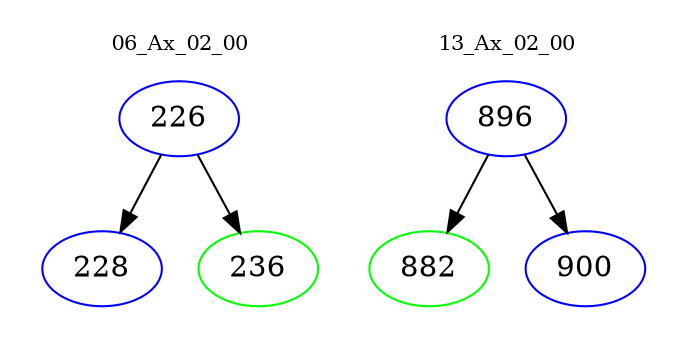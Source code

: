 digraph{
subgraph cluster_0 {
color = white
label = "06_Ax_02_00";
fontsize=10;
T0_226 [label="226", color="blue"]
T0_226 -> T0_228 [color="black"]
T0_228 [label="228", color="blue"]
T0_226 -> T0_236 [color="black"]
T0_236 [label="236", color="green"]
}
subgraph cluster_1 {
color = white
label = "13_Ax_02_00";
fontsize=10;
T1_896 [label="896", color="blue"]
T1_896 -> T1_882 [color="black"]
T1_882 [label="882", color="green"]
T1_896 -> T1_900 [color="black"]
T1_900 [label="900", color="blue"]
}
}
